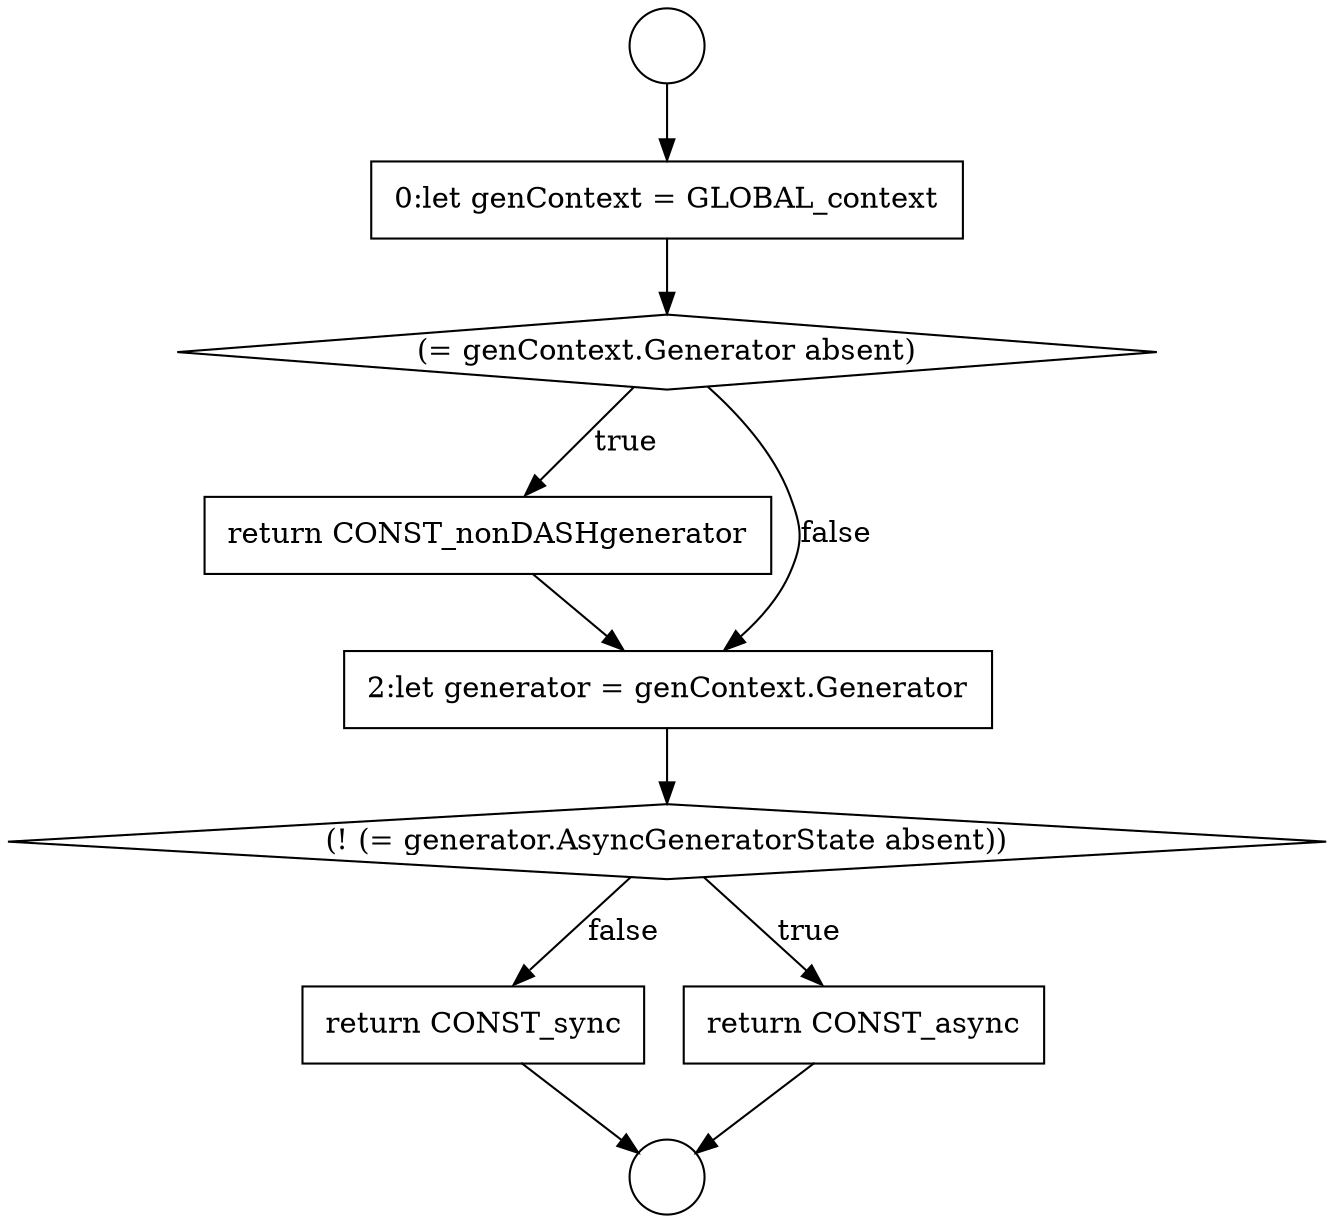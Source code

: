 digraph {
  node17343 [shape=circle label=" " color="black" fillcolor="white" style=filled]
  node17349 [shape=diamond, label=<<font color="black">(! (= generator.AsyncGeneratorState absent))</font>> color="black" fillcolor="white" style=filled]
  node17346 [shape=diamond, label=<<font color="black">(= genContext.Generator absent)</font>> color="black" fillcolor="white" style=filled]
  node17347 [shape=none, margin=0, label=<<font color="black">
    <table border="0" cellborder="1" cellspacing="0" cellpadding="10">
      <tr><td align="left">return CONST_nonDASHgenerator</td></tr>
    </table>
  </font>> color="black" fillcolor="white" style=filled]
  node17344 [shape=circle label=" " color="black" fillcolor="white" style=filled]
  node17351 [shape=none, margin=0, label=<<font color="black">
    <table border="0" cellborder="1" cellspacing="0" cellpadding="10">
      <tr><td align="left">return CONST_sync</td></tr>
    </table>
  </font>> color="black" fillcolor="white" style=filled]
  node17348 [shape=none, margin=0, label=<<font color="black">
    <table border="0" cellborder="1" cellspacing="0" cellpadding="10">
      <tr><td align="left">2:let generator = genContext.Generator</td></tr>
    </table>
  </font>> color="black" fillcolor="white" style=filled]
  node17345 [shape=none, margin=0, label=<<font color="black">
    <table border="0" cellborder="1" cellspacing="0" cellpadding="10">
      <tr><td align="left">0:let genContext = GLOBAL_context</td></tr>
    </table>
  </font>> color="black" fillcolor="white" style=filled]
  node17350 [shape=none, margin=0, label=<<font color="black">
    <table border="0" cellborder="1" cellspacing="0" cellpadding="10">
      <tr><td align="left">return CONST_async</td></tr>
    </table>
  </font>> color="black" fillcolor="white" style=filled]
  node17345 -> node17346 [ color="black"]
  node17351 -> node17344 [ color="black"]
  node17348 -> node17349 [ color="black"]
  node17346 -> node17347 [label=<<font color="black">true</font>> color="black"]
  node17346 -> node17348 [label=<<font color="black">false</font>> color="black"]
  node17347 -> node17348 [ color="black"]
  node17350 -> node17344 [ color="black"]
  node17349 -> node17350 [label=<<font color="black">true</font>> color="black"]
  node17349 -> node17351 [label=<<font color="black">false</font>> color="black"]
  node17343 -> node17345 [ color="black"]
}
